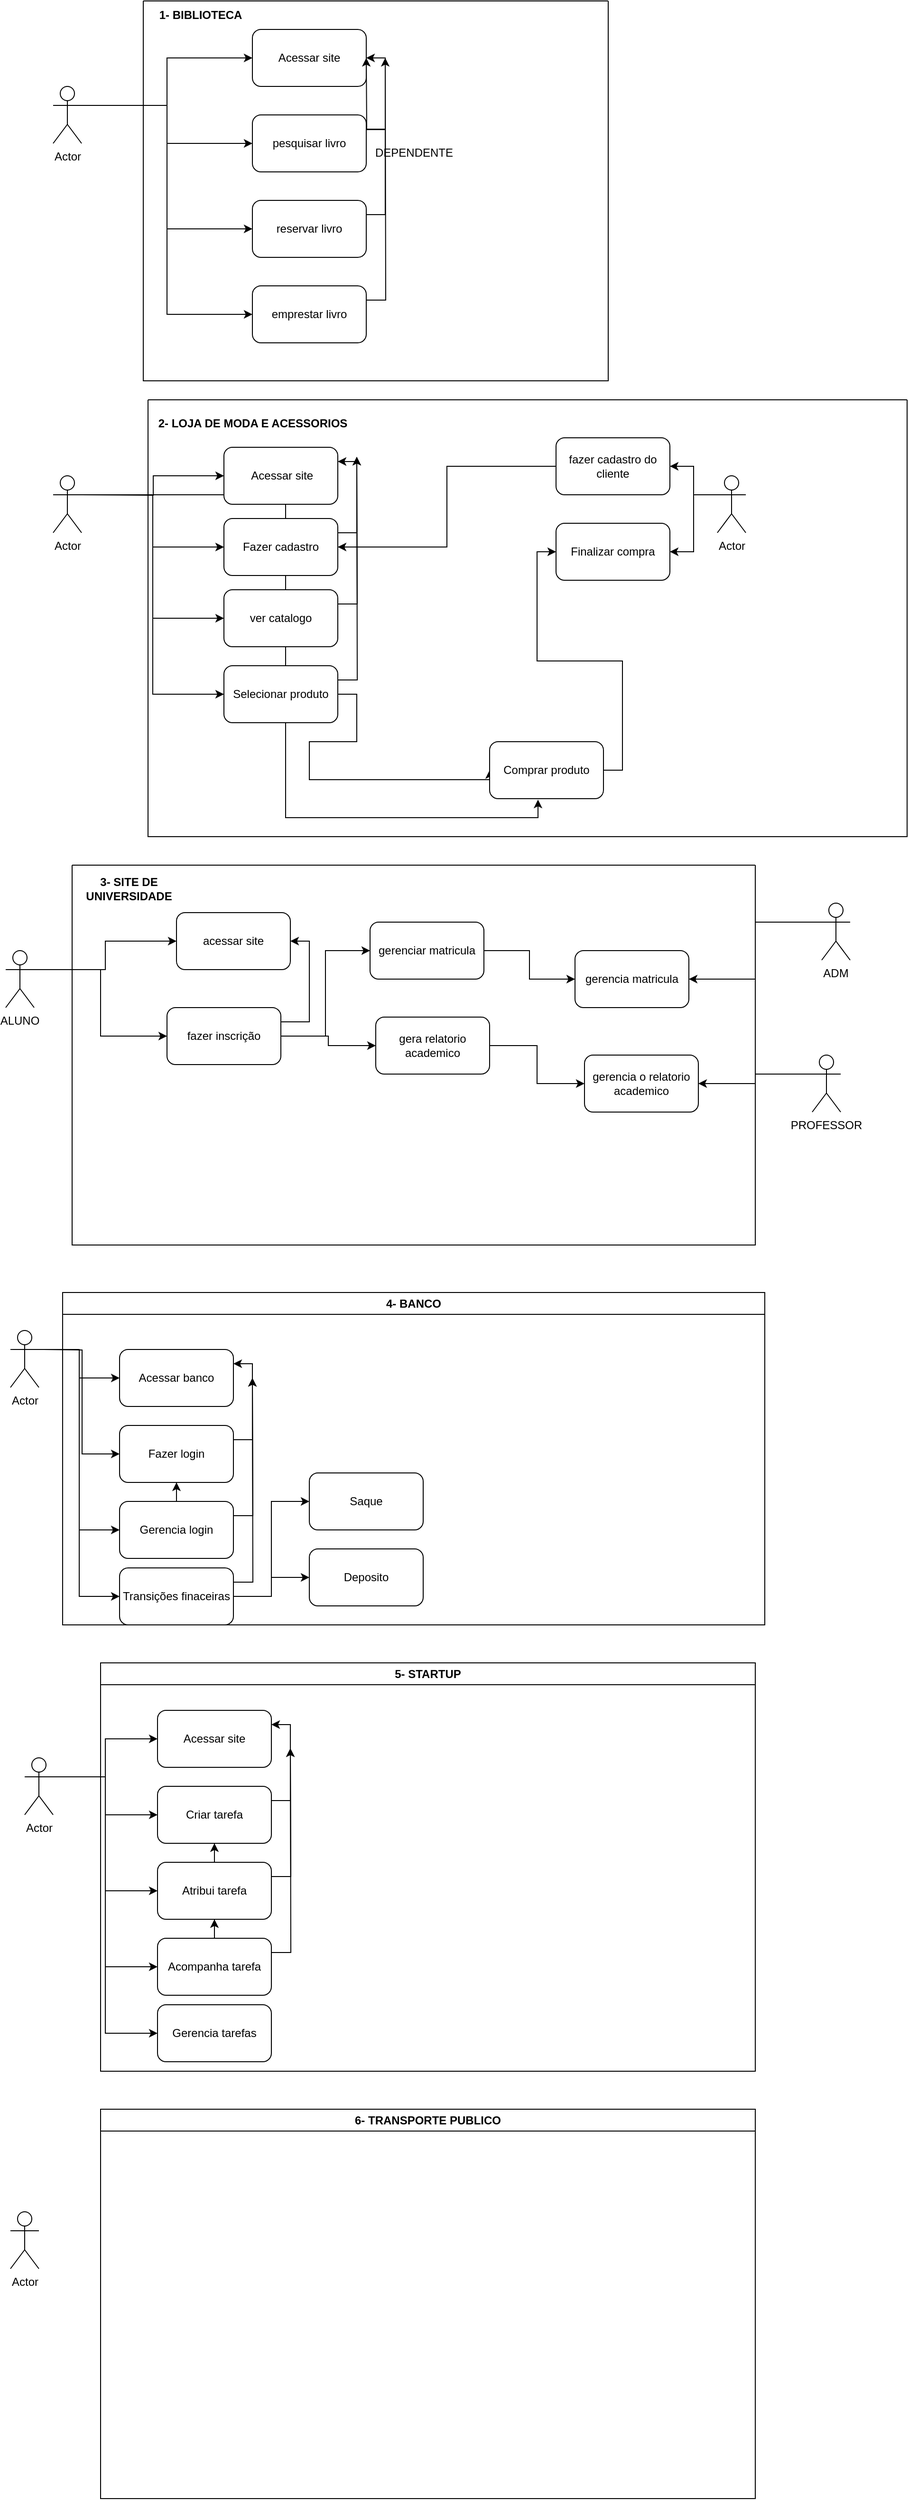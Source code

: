 <mxfile version="21.1.1" type="github">
  <diagram name="Página-1" id="npixS7W9g8RtpNV7yV26">
    <mxGraphModel dx="1114" dy="559" grid="1" gridSize="10" guides="1" tooltips="1" connect="1" arrows="1" fold="1" page="1" pageScale="1" pageWidth="827" pageHeight="1169" math="0" shadow="0">
      <root>
        <mxCell id="0" />
        <mxCell id="1" parent="0" />
        <mxCell id="BPuwlcSMoRz5fUgLtUqg-134" style="edgeStyle=orthogonalEdgeStyle;rounded=0;orthogonalLoop=1;jettySize=auto;html=1;exitX=1;exitY=0.333;exitDx=0;exitDy=0;exitPerimeter=0;entryX=0;entryY=0.5;entryDx=0;entryDy=0;" edge="1" parent="1" source="BPuwlcSMoRz5fUgLtUqg-1" target="BPuwlcSMoRz5fUgLtUqg-2">
          <mxGeometry relative="1" as="geometry" />
        </mxCell>
        <mxCell id="BPuwlcSMoRz5fUgLtUqg-135" style="edgeStyle=orthogonalEdgeStyle;rounded=0;orthogonalLoop=1;jettySize=auto;html=1;exitX=1;exitY=0.333;exitDx=0;exitDy=0;exitPerimeter=0;" edge="1" parent="1" source="BPuwlcSMoRz5fUgLtUqg-1" target="BPuwlcSMoRz5fUgLtUqg-4">
          <mxGeometry relative="1" as="geometry" />
        </mxCell>
        <mxCell id="BPuwlcSMoRz5fUgLtUqg-138" style="edgeStyle=orthogonalEdgeStyle;rounded=0;orthogonalLoop=1;jettySize=auto;html=1;exitX=1;exitY=0.333;exitDx=0;exitDy=0;exitPerimeter=0;entryX=0;entryY=0.5;entryDx=0;entryDy=0;" edge="1" parent="1" source="BPuwlcSMoRz5fUgLtUqg-1" target="BPuwlcSMoRz5fUgLtUqg-5">
          <mxGeometry relative="1" as="geometry" />
        </mxCell>
        <mxCell id="BPuwlcSMoRz5fUgLtUqg-140" style="edgeStyle=orthogonalEdgeStyle;rounded=0;orthogonalLoop=1;jettySize=auto;html=1;exitX=1;exitY=0.333;exitDx=0;exitDy=0;exitPerimeter=0;entryX=0;entryY=0.5;entryDx=0;entryDy=0;" edge="1" parent="1" source="BPuwlcSMoRz5fUgLtUqg-1" target="BPuwlcSMoRz5fUgLtUqg-6">
          <mxGeometry relative="1" as="geometry" />
        </mxCell>
        <mxCell id="BPuwlcSMoRz5fUgLtUqg-1" value="Actor" style="shape=umlActor;verticalLabelPosition=bottom;verticalAlign=top;html=1;outlineConnect=0;" vertex="1" parent="1">
          <mxGeometry x="80" y="100" width="30" height="60" as="geometry" />
        </mxCell>
        <mxCell id="BPuwlcSMoRz5fUgLtUqg-2" value="Acessar site" style="rounded=1;whiteSpace=wrap;html=1;" vertex="1" parent="1">
          <mxGeometry x="290" y="40" width="120" height="60" as="geometry" />
        </mxCell>
        <mxCell id="BPuwlcSMoRz5fUgLtUqg-16" style="edgeStyle=orthogonalEdgeStyle;rounded=0;orthogonalLoop=1;jettySize=auto;html=1;exitX=1;exitY=0.25;exitDx=0;exitDy=0;entryX=1;entryY=0.5;entryDx=0;entryDy=0;" edge="1" parent="1" source="BPuwlcSMoRz5fUgLtUqg-4" target="BPuwlcSMoRz5fUgLtUqg-2">
          <mxGeometry relative="1" as="geometry" />
        </mxCell>
        <mxCell id="BPuwlcSMoRz5fUgLtUqg-4" value="pesquisar livro" style="rounded=1;whiteSpace=wrap;html=1;" vertex="1" parent="1">
          <mxGeometry x="290" y="130" width="120" height="60" as="geometry" />
        </mxCell>
        <mxCell id="BPuwlcSMoRz5fUgLtUqg-17" style="edgeStyle=orthogonalEdgeStyle;rounded=0;orthogonalLoop=1;jettySize=auto;html=1;exitX=1;exitY=0.25;exitDx=0;exitDy=0;" edge="1" parent="1" source="BPuwlcSMoRz5fUgLtUqg-5">
          <mxGeometry relative="1" as="geometry">
            <mxPoint x="410" y="70" as="targetPoint" />
          </mxGeometry>
        </mxCell>
        <mxCell id="BPuwlcSMoRz5fUgLtUqg-5" value="reservar livro" style="rounded=1;whiteSpace=wrap;html=1;" vertex="1" parent="1">
          <mxGeometry x="290" y="220" width="120" height="60" as="geometry" />
        </mxCell>
        <mxCell id="BPuwlcSMoRz5fUgLtUqg-18" style="edgeStyle=orthogonalEdgeStyle;rounded=0;orthogonalLoop=1;jettySize=auto;html=1;exitX=1;exitY=0.25;exitDx=0;exitDy=0;" edge="1" parent="1" source="BPuwlcSMoRz5fUgLtUqg-6">
          <mxGeometry relative="1" as="geometry">
            <mxPoint x="430" y="70" as="targetPoint" />
          </mxGeometry>
        </mxCell>
        <mxCell id="BPuwlcSMoRz5fUgLtUqg-6" value="emprestar livro" style="rounded=1;whiteSpace=wrap;html=1;" vertex="1" parent="1">
          <mxGeometry x="290" y="310" width="120" height="60" as="geometry" />
        </mxCell>
        <mxCell id="BPuwlcSMoRz5fUgLtUqg-19" value="DEPENDENTE" style="text;html=1;align=center;verticalAlign=middle;resizable=0;points=[];autosize=1;strokeColor=none;fillColor=none;" vertex="1" parent="1">
          <mxGeometry x="405" y="155" width="110" height="30" as="geometry" />
        </mxCell>
        <mxCell id="BPuwlcSMoRz5fUgLtUqg-31" style="edgeStyle=orthogonalEdgeStyle;rounded=0;orthogonalLoop=1;jettySize=auto;html=1;" edge="1" parent="1" target="BPuwlcSMoRz5fUgLtUqg-22">
          <mxGeometry relative="1" as="geometry">
            <mxPoint x="110" y="530" as="sourcePoint" />
          </mxGeometry>
        </mxCell>
        <mxCell id="BPuwlcSMoRz5fUgLtUqg-32" style="edgeStyle=orthogonalEdgeStyle;rounded=0;orthogonalLoop=1;jettySize=auto;html=1;exitX=1;exitY=0.333;exitDx=0;exitDy=0;exitPerimeter=0;entryX=0;entryY=0.5;entryDx=0;entryDy=0;" edge="1" parent="1" source="BPuwlcSMoRz5fUgLtUqg-21" target="BPuwlcSMoRz5fUgLtUqg-26">
          <mxGeometry relative="1" as="geometry" />
        </mxCell>
        <mxCell id="BPuwlcSMoRz5fUgLtUqg-142" style="edgeStyle=orthogonalEdgeStyle;rounded=0;orthogonalLoop=1;jettySize=auto;html=1;exitX=1;exitY=0.333;exitDx=0;exitDy=0;exitPerimeter=0;entryX=0;entryY=0.5;entryDx=0;entryDy=0;" edge="1" parent="1" source="BPuwlcSMoRz5fUgLtUqg-21" target="BPuwlcSMoRz5fUgLtUqg-50">
          <mxGeometry relative="1" as="geometry" />
        </mxCell>
        <mxCell id="BPuwlcSMoRz5fUgLtUqg-143" style="edgeStyle=orthogonalEdgeStyle;rounded=0;orthogonalLoop=1;jettySize=auto;html=1;exitX=1;exitY=0.333;exitDx=0;exitDy=0;exitPerimeter=0;entryX=0;entryY=0.5;entryDx=0;entryDy=0;" edge="1" parent="1" source="BPuwlcSMoRz5fUgLtUqg-21" target="BPuwlcSMoRz5fUgLtUqg-24">
          <mxGeometry relative="1" as="geometry" />
        </mxCell>
        <mxCell id="BPuwlcSMoRz5fUgLtUqg-144" style="edgeStyle=orthogonalEdgeStyle;rounded=0;orthogonalLoop=1;jettySize=auto;html=1;exitX=1;exitY=0.333;exitDx=0;exitDy=0;exitPerimeter=0;entryX=0.425;entryY=1.017;entryDx=0;entryDy=0;entryPerimeter=0;" edge="1" parent="1" source="BPuwlcSMoRz5fUgLtUqg-21" target="BPuwlcSMoRz5fUgLtUqg-25">
          <mxGeometry relative="1" as="geometry" />
        </mxCell>
        <mxCell id="BPuwlcSMoRz5fUgLtUqg-21" value="Actor" style="shape=umlActor;verticalLabelPosition=bottom;verticalAlign=top;html=1;outlineConnect=0;" vertex="1" parent="1">
          <mxGeometry x="80" y="510" width="30" height="60" as="geometry" />
        </mxCell>
        <mxCell id="BPuwlcSMoRz5fUgLtUqg-22" value="&lt;span style=&quot;white-space: pre;&quot;&gt;	&lt;/span&gt;Acessar site" style="rounded=1;whiteSpace=wrap;html=1;" vertex="1" parent="1">
          <mxGeometry x="260" y="480" width="120" height="60" as="geometry" />
        </mxCell>
        <mxCell id="BPuwlcSMoRz5fUgLtUqg-35" style="edgeStyle=orthogonalEdgeStyle;rounded=0;orthogonalLoop=1;jettySize=auto;html=1;exitX=1;exitY=0.5;exitDx=0;exitDy=0;entryX=0;entryY=0.5;entryDx=0;entryDy=0;" edge="1" parent="1" source="BPuwlcSMoRz5fUgLtUqg-24" target="BPuwlcSMoRz5fUgLtUqg-25">
          <mxGeometry relative="1" as="geometry">
            <Array as="points">
              <mxPoint x="400" y="740" />
              <mxPoint x="400" y="790" />
              <mxPoint x="350" y="790" />
              <mxPoint x="350" y="830" />
            </Array>
          </mxGeometry>
        </mxCell>
        <mxCell id="BPuwlcSMoRz5fUgLtUqg-53" style="edgeStyle=orthogonalEdgeStyle;rounded=0;orthogonalLoop=1;jettySize=auto;html=1;exitX=1;exitY=0.25;exitDx=0;exitDy=0;" edge="1" parent="1" source="BPuwlcSMoRz5fUgLtUqg-24">
          <mxGeometry relative="1" as="geometry">
            <mxPoint x="400" y="490" as="targetPoint" />
          </mxGeometry>
        </mxCell>
        <mxCell id="BPuwlcSMoRz5fUgLtUqg-24" value="Selecionar produto" style="rounded=1;whiteSpace=wrap;html=1;" vertex="1" parent="1">
          <mxGeometry x="260" y="710" width="120" height="60" as="geometry" />
        </mxCell>
        <mxCell id="BPuwlcSMoRz5fUgLtUqg-36" style="edgeStyle=orthogonalEdgeStyle;rounded=0;orthogonalLoop=1;jettySize=auto;html=1;exitX=1;exitY=0.5;exitDx=0;exitDy=0;entryX=0;entryY=0.5;entryDx=0;entryDy=0;" edge="1" parent="1" source="BPuwlcSMoRz5fUgLtUqg-25" target="BPuwlcSMoRz5fUgLtUqg-29">
          <mxGeometry relative="1" as="geometry" />
        </mxCell>
        <mxCell id="BPuwlcSMoRz5fUgLtUqg-25" value="Comprar produto" style="rounded=1;whiteSpace=wrap;html=1;" vertex="1" parent="1">
          <mxGeometry x="540" y="790" width="120" height="60" as="geometry" />
        </mxCell>
        <mxCell id="BPuwlcSMoRz5fUgLtUqg-51" style="edgeStyle=orthogonalEdgeStyle;rounded=0;orthogonalLoop=1;jettySize=auto;html=1;exitX=1;exitY=0.25;exitDx=0;exitDy=0;entryX=1;entryY=0.25;entryDx=0;entryDy=0;" edge="1" parent="1" source="BPuwlcSMoRz5fUgLtUqg-26" target="BPuwlcSMoRz5fUgLtUqg-22">
          <mxGeometry relative="1" as="geometry" />
        </mxCell>
        <mxCell id="BPuwlcSMoRz5fUgLtUqg-26" value="Fazer cadastro" style="rounded=1;whiteSpace=wrap;html=1;" vertex="1" parent="1">
          <mxGeometry x="260" y="555" width="120" height="60" as="geometry" />
        </mxCell>
        <mxCell id="BPuwlcSMoRz5fUgLtUqg-40" style="edgeStyle=orthogonalEdgeStyle;rounded=0;orthogonalLoop=1;jettySize=auto;html=1;exitX=0;exitY=0.333;exitDx=0;exitDy=0;exitPerimeter=0;entryX=1;entryY=0.5;entryDx=0;entryDy=0;" edge="1" parent="1" source="BPuwlcSMoRz5fUgLtUqg-28" target="BPuwlcSMoRz5fUgLtUqg-30">
          <mxGeometry relative="1" as="geometry" />
        </mxCell>
        <mxCell id="BPuwlcSMoRz5fUgLtUqg-41" style="edgeStyle=orthogonalEdgeStyle;rounded=0;orthogonalLoop=1;jettySize=auto;html=1;exitX=0;exitY=0.333;exitDx=0;exitDy=0;exitPerimeter=0;entryX=1;entryY=0.5;entryDx=0;entryDy=0;" edge="1" parent="1" source="BPuwlcSMoRz5fUgLtUqg-28" target="BPuwlcSMoRz5fUgLtUqg-29">
          <mxGeometry relative="1" as="geometry" />
        </mxCell>
        <mxCell id="BPuwlcSMoRz5fUgLtUqg-28" value="Actor" style="shape=umlActor;verticalLabelPosition=bottom;verticalAlign=top;html=1;outlineConnect=0;" vertex="1" parent="1">
          <mxGeometry x="780" y="510" width="30" height="60" as="geometry" />
        </mxCell>
        <mxCell id="BPuwlcSMoRz5fUgLtUqg-29" value="Finalizar compra" style="rounded=1;whiteSpace=wrap;html=1;" vertex="1" parent="1">
          <mxGeometry x="610" y="560" width="120" height="60" as="geometry" />
        </mxCell>
        <mxCell id="BPuwlcSMoRz5fUgLtUqg-59" style="edgeStyle=orthogonalEdgeStyle;rounded=0;orthogonalLoop=1;jettySize=auto;html=1;exitX=0;exitY=0.5;exitDx=0;exitDy=0;entryX=1;entryY=0.5;entryDx=0;entryDy=0;" edge="1" parent="1" source="BPuwlcSMoRz5fUgLtUqg-30" target="BPuwlcSMoRz5fUgLtUqg-26">
          <mxGeometry relative="1" as="geometry" />
        </mxCell>
        <mxCell id="BPuwlcSMoRz5fUgLtUqg-30" value="fazer cadastro do cliente" style="rounded=1;whiteSpace=wrap;html=1;" vertex="1" parent="1">
          <mxGeometry x="610" y="470" width="120" height="60" as="geometry" />
        </mxCell>
        <mxCell id="BPuwlcSMoRz5fUgLtUqg-46" style="edgeStyle=orthogonalEdgeStyle;rounded=0;orthogonalLoop=1;jettySize=auto;html=1;exitX=0.5;exitY=1;exitDx=0;exitDy=0;" edge="1" parent="1">
          <mxGeometry relative="1" as="geometry">
            <mxPoint x="440" y="810" as="sourcePoint" />
            <mxPoint x="440" y="810" as="targetPoint" />
          </mxGeometry>
        </mxCell>
        <mxCell id="BPuwlcSMoRz5fUgLtUqg-52" style="edgeStyle=orthogonalEdgeStyle;rounded=0;orthogonalLoop=1;jettySize=auto;html=1;exitX=1;exitY=0.25;exitDx=0;exitDy=0;" edge="1" parent="1" source="BPuwlcSMoRz5fUgLtUqg-50">
          <mxGeometry relative="1" as="geometry">
            <mxPoint x="400" y="490" as="targetPoint" />
          </mxGeometry>
        </mxCell>
        <mxCell id="BPuwlcSMoRz5fUgLtUqg-50" value="ver catalogo" style="rounded=1;whiteSpace=wrap;html=1;" vertex="1" parent="1">
          <mxGeometry x="260" y="630" width="120" height="60" as="geometry" />
        </mxCell>
        <mxCell id="BPuwlcSMoRz5fUgLtUqg-131" style="edgeStyle=orthogonalEdgeStyle;rounded=0;orthogonalLoop=1;jettySize=auto;html=1;exitX=1;exitY=0.333;exitDx=0;exitDy=0;exitPerimeter=0;entryX=0;entryY=0.5;entryDx=0;entryDy=0;" edge="1" parent="1" source="BPuwlcSMoRz5fUgLtUqg-60" target="BPuwlcSMoRz5fUgLtUqg-61">
          <mxGeometry relative="1" as="geometry" />
        </mxCell>
        <mxCell id="BPuwlcSMoRz5fUgLtUqg-132" style="edgeStyle=orthogonalEdgeStyle;rounded=0;orthogonalLoop=1;jettySize=auto;html=1;exitX=1;exitY=0.333;exitDx=0;exitDy=0;exitPerimeter=0;entryX=0;entryY=0.5;entryDx=0;entryDy=0;" edge="1" parent="1" source="BPuwlcSMoRz5fUgLtUqg-60" target="BPuwlcSMoRz5fUgLtUqg-62">
          <mxGeometry relative="1" as="geometry" />
        </mxCell>
        <mxCell id="BPuwlcSMoRz5fUgLtUqg-60" value="ALUNO&#xa;" style="shape=umlActor;verticalLabelPosition=bottom;verticalAlign=top;outlineConnect=0;" vertex="1" parent="1">
          <mxGeometry x="30" y="1010" width="30" height="60" as="geometry" />
        </mxCell>
        <mxCell id="BPuwlcSMoRz5fUgLtUqg-80" style="edgeStyle=orthogonalEdgeStyle;rounded=0;orthogonalLoop=1;jettySize=auto;html=1;exitX=0;exitY=0.333;exitDx=0;exitDy=0;exitPerimeter=0;entryX=1;entryY=0.5;entryDx=0;entryDy=0;" edge="1" parent="1" source="BPuwlcSMoRz5fUgLtUqg-65" target="BPuwlcSMoRz5fUgLtUqg-67">
          <mxGeometry relative="1" as="geometry" />
        </mxCell>
        <object label="ADM" id="BPuwlcSMoRz5fUgLtUqg-65">
          <mxCell style="shape=umlActor;verticalLabelPosition=bottom;verticalAlign=top;outlineConnect=0;fontStyle=0;" vertex="1" parent="1">
            <mxGeometry x="890" y="960" width="30" height="60" as="geometry" />
          </mxCell>
        </object>
        <mxCell id="BPuwlcSMoRz5fUgLtUqg-81" style="edgeStyle=orthogonalEdgeStyle;rounded=0;orthogonalLoop=1;jettySize=auto;html=1;exitX=0;exitY=0.333;exitDx=0;exitDy=0;exitPerimeter=0;entryX=1;entryY=0.5;entryDx=0;entryDy=0;" edge="1" parent="1" source="BPuwlcSMoRz5fUgLtUqg-66" target="BPuwlcSMoRz5fUgLtUqg-68">
          <mxGeometry relative="1" as="geometry" />
        </mxCell>
        <mxCell id="BPuwlcSMoRz5fUgLtUqg-66" value="PROFESSOR" style="shape=umlActor;verticalLabelPosition=bottom;verticalAlign=top;outlineConnect=0;" vertex="1" parent="1">
          <mxGeometry x="880" y="1120" width="30" height="60" as="geometry" />
        </mxCell>
        <mxCell id="BPuwlcSMoRz5fUgLtUqg-91" style="edgeStyle=orthogonalEdgeStyle;rounded=0;orthogonalLoop=1;jettySize=auto;html=1;exitX=1;exitY=0.333;exitDx=0;exitDy=0;exitPerimeter=0;" edge="1" parent="1" source="BPuwlcSMoRz5fUgLtUqg-84" target="BPuwlcSMoRz5fUgLtUqg-85">
          <mxGeometry relative="1" as="geometry" />
        </mxCell>
        <mxCell id="BPuwlcSMoRz5fUgLtUqg-92" style="edgeStyle=orthogonalEdgeStyle;rounded=0;orthogonalLoop=1;jettySize=auto;html=1;entryX=0;entryY=0.5;entryDx=0;entryDy=0;" edge="1" parent="1" target="BPuwlcSMoRz5fUgLtUqg-86">
          <mxGeometry relative="1" as="geometry">
            <mxPoint x="70" y="1430" as="sourcePoint" />
          </mxGeometry>
        </mxCell>
        <mxCell id="BPuwlcSMoRz5fUgLtUqg-121" style="edgeStyle=orthogonalEdgeStyle;rounded=0;orthogonalLoop=1;jettySize=auto;html=1;exitX=1;exitY=0.333;exitDx=0;exitDy=0;exitPerimeter=0;entryX=0;entryY=0.5;entryDx=0;entryDy=0;" edge="1" parent="1" source="BPuwlcSMoRz5fUgLtUqg-84" target="BPuwlcSMoRz5fUgLtUqg-100">
          <mxGeometry relative="1" as="geometry" />
        </mxCell>
        <mxCell id="BPuwlcSMoRz5fUgLtUqg-128" style="edgeStyle=orthogonalEdgeStyle;rounded=0;orthogonalLoop=1;jettySize=auto;html=1;exitX=1;exitY=0.333;exitDx=0;exitDy=0;exitPerimeter=0;entryX=0;entryY=0.5;entryDx=0;entryDy=0;" edge="1" parent="1" source="BPuwlcSMoRz5fUgLtUqg-84" target="BPuwlcSMoRz5fUgLtUqg-116">
          <mxGeometry relative="1" as="geometry" />
        </mxCell>
        <mxCell id="BPuwlcSMoRz5fUgLtUqg-84" value="Actor" style="shape=umlActor;verticalLabelPosition=bottom;verticalAlign=top;html=1;outlineConnect=0;" vertex="1" parent="1">
          <mxGeometry x="35" y="1410" width="30" height="60" as="geometry" />
        </mxCell>
        <mxCell id="BPuwlcSMoRz5fUgLtUqg-117" style="edgeStyle=orthogonalEdgeStyle;rounded=0;orthogonalLoop=1;jettySize=auto;html=1;exitX=1;exitY=0.25;exitDx=0;exitDy=0;" edge="1" parent="1" source="BPuwlcSMoRz5fUgLtUqg-100">
          <mxGeometry relative="1" as="geometry">
            <mxPoint x="290" y="1460" as="targetPoint" />
          </mxGeometry>
        </mxCell>
        <mxCell id="BPuwlcSMoRz5fUgLtUqg-82" value="" style="swimlane;startSize=0;" vertex="1" parent="1">
          <mxGeometry x="100" y="920" width="720" height="400" as="geometry" />
        </mxCell>
        <mxCell id="BPuwlcSMoRz5fUgLtUqg-83" value="3- SITE DE UNIVERSIDADE" style="text;html=1;strokeColor=none;fillColor=none;align=center;verticalAlign=middle;whiteSpace=wrap;rounded=0;fontStyle=1" vertex="1" parent="BPuwlcSMoRz5fUgLtUqg-82">
          <mxGeometry x="30" y="10" width="60" height="30" as="geometry" />
        </mxCell>
        <mxCell id="BPuwlcSMoRz5fUgLtUqg-62" value="fazer inscrição" style="rounded=1;whiteSpace=wrap;html=1;" vertex="1" parent="BPuwlcSMoRz5fUgLtUqg-82">
          <mxGeometry x="100" y="150" width="120" height="60" as="geometry" />
        </mxCell>
        <mxCell id="BPuwlcSMoRz5fUgLtUqg-61" value="acessar site" style="rounded=1;whiteSpace=wrap;html=1;" vertex="1" parent="BPuwlcSMoRz5fUgLtUqg-82">
          <mxGeometry x="110" y="50" width="120" height="60" as="geometry" />
        </mxCell>
        <mxCell id="BPuwlcSMoRz5fUgLtUqg-90" style="edgeStyle=orthogonalEdgeStyle;rounded=0;orthogonalLoop=1;jettySize=auto;html=1;exitX=1;exitY=0.25;exitDx=0;exitDy=0;entryX=1;entryY=0.5;entryDx=0;entryDy=0;" edge="1" parent="BPuwlcSMoRz5fUgLtUqg-82" source="BPuwlcSMoRz5fUgLtUqg-62" target="BPuwlcSMoRz5fUgLtUqg-61">
          <mxGeometry relative="1" as="geometry" />
        </mxCell>
        <mxCell id="BPuwlcSMoRz5fUgLtUqg-64" value="gera relatorio academico" style="rounded=1;whiteSpace=wrap;html=1;" vertex="1" parent="BPuwlcSMoRz5fUgLtUqg-82">
          <mxGeometry x="320" y="160" width="120" height="60" as="geometry" />
        </mxCell>
        <mxCell id="BPuwlcSMoRz5fUgLtUqg-77" style="edgeStyle=orthogonalEdgeStyle;rounded=0;orthogonalLoop=1;jettySize=auto;html=1;exitX=1;exitY=0.5;exitDx=0;exitDy=0;entryX=0;entryY=0.5;entryDx=0;entryDy=0;" edge="1" parent="BPuwlcSMoRz5fUgLtUqg-82" source="BPuwlcSMoRz5fUgLtUqg-62" target="BPuwlcSMoRz5fUgLtUqg-64">
          <mxGeometry relative="1" as="geometry" />
        </mxCell>
        <mxCell id="BPuwlcSMoRz5fUgLtUqg-72" value="gerenciar matricula" style="rounded=1;whiteSpace=wrap;html=1;" vertex="1" parent="BPuwlcSMoRz5fUgLtUqg-82">
          <mxGeometry x="314" y="60" width="120" height="60" as="geometry" />
        </mxCell>
        <mxCell id="BPuwlcSMoRz5fUgLtUqg-76" style="edgeStyle=orthogonalEdgeStyle;rounded=0;orthogonalLoop=1;jettySize=auto;html=1;exitX=1;exitY=0.5;exitDx=0;exitDy=0;entryX=0;entryY=0.5;entryDx=0;entryDy=0;exitPerimeter=0;" edge="1" parent="BPuwlcSMoRz5fUgLtUqg-82" source="BPuwlcSMoRz5fUgLtUqg-62" target="BPuwlcSMoRz5fUgLtUqg-72">
          <mxGeometry relative="1" as="geometry" />
        </mxCell>
        <mxCell id="BPuwlcSMoRz5fUgLtUqg-67" value="gerencia matricula" style="rounded=1;whiteSpace=wrap;html=1;" vertex="1" parent="BPuwlcSMoRz5fUgLtUqg-82">
          <mxGeometry x="530" y="90" width="120" height="60" as="geometry" />
        </mxCell>
        <mxCell id="BPuwlcSMoRz5fUgLtUqg-78" style="edgeStyle=orthogonalEdgeStyle;rounded=0;orthogonalLoop=1;jettySize=auto;html=1;exitX=1;exitY=0.5;exitDx=0;exitDy=0;entryX=0;entryY=0.5;entryDx=0;entryDy=0;" edge="1" parent="BPuwlcSMoRz5fUgLtUqg-82" source="BPuwlcSMoRz5fUgLtUqg-72" target="BPuwlcSMoRz5fUgLtUqg-67">
          <mxGeometry relative="1" as="geometry" />
        </mxCell>
        <mxCell id="BPuwlcSMoRz5fUgLtUqg-68" value="gerencia o relatorio academico" style="rounded=1;whiteSpace=wrap;html=1;" vertex="1" parent="BPuwlcSMoRz5fUgLtUqg-82">
          <mxGeometry x="540" y="200" width="120" height="60" as="geometry" />
        </mxCell>
        <mxCell id="BPuwlcSMoRz5fUgLtUqg-79" style="edgeStyle=orthogonalEdgeStyle;rounded=0;orthogonalLoop=1;jettySize=auto;html=1;exitX=1;exitY=0.5;exitDx=0;exitDy=0;entryX=0;entryY=0.5;entryDx=0;entryDy=0;" edge="1" parent="BPuwlcSMoRz5fUgLtUqg-82" source="BPuwlcSMoRz5fUgLtUqg-64" target="BPuwlcSMoRz5fUgLtUqg-68">
          <mxGeometry relative="1" as="geometry" />
        </mxCell>
        <mxCell id="BPuwlcSMoRz5fUgLtUqg-119" style="edgeStyle=orthogonalEdgeStyle;rounded=0;orthogonalLoop=1;jettySize=auto;html=1;exitX=1;exitY=0.25;exitDx=0;exitDy=0;" edge="1" parent="1" source="BPuwlcSMoRz5fUgLtUqg-116">
          <mxGeometry relative="1" as="geometry">
            <mxPoint x="290" y="1460" as="targetPoint" />
          </mxGeometry>
        </mxCell>
        <mxCell id="BPuwlcSMoRz5fUgLtUqg-124" style="edgeStyle=orthogonalEdgeStyle;rounded=0;orthogonalLoop=1;jettySize=auto;html=1;exitX=1;exitY=0.5;exitDx=0;exitDy=0;entryX=0;entryY=0.5;entryDx=0;entryDy=0;" edge="1" parent="1" source="BPuwlcSMoRz5fUgLtUqg-116" target="BPuwlcSMoRz5fUgLtUqg-122">
          <mxGeometry relative="1" as="geometry" />
        </mxCell>
        <mxCell id="BPuwlcSMoRz5fUgLtUqg-125" style="edgeStyle=orthogonalEdgeStyle;rounded=0;orthogonalLoop=1;jettySize=auto;html=1;exitX=1;exitY=0.5;exitDx=0;exitDy=0;" edge="1" parent="1" source="BPuwlcSMoRz5fUgLtUqg-116" target="BPuwlcSMoRz5fUgLtUqg-123">
          <mxGeometry relative="1" as="geometry" />
        </mxCell>
        <mxCell id="BPuwlcSMoRz5fUgLtUqg-122" value="Saque" style="rounded=1;whiteSpace=wrap;html=1;" vertex="1" parent="1">
          <mxGeometry x="350" y="1560" width="120" height="60" as="geometry" />
        </mxCell>
        <mxCell id="BPuwlcSMoRz5fUgLtUqg-123" value="Deposito" style="rounded=1;whiteSpace=wrap;html=1;" vertex="1" parent="1">
          <mxGeometry x="350" y="1640" width="120" height="60" as="geometry" />
        </mxCell>
        <mxCell id="BPuwlcSMoRz5fUgLtUqg-126" value="4- BANCO" style="swimlane;whiteSpace=wrap;html=1;" vertex="1" parent="1">
          <mxGeometry x="90" y="1370" width="740" height="350" as="geometry" />
        </mxCell>
        <mxCell id="BPuwlcSMoRz5fUgLtUqg-116" value="Transições finaceiras" style="rounded=1;whiteSpace=wrap;html=1;" vertex="1" parent="BPuwlcSMoRz5fUgLtUqg-126">
          <mxGeometry x="60" y="290" width="120" height="60" as="geometry" />
        </mxCell>
        <mxCell id="BPuwlcSMoRz5fUgLtUqg-100" value="Gerencia login" style="rounded=1;whiteSpace=wrap;html=1;" vertex="1" parent="BPuwlcSMoRz5fUgLtUqg-126">
          <mxGeometry x="60" y="220" width="120" height="60" as="geometry" />
        </mxCell>
        <mxCell id="BPuwlcSMoRz5fUgLtUqg-86" value="Fazer login" style="rounded=1;whiteSpace=wrap;html=1;" vertex="1" parent="BPuwlcSMoRz5fUgLtUqg-126">
          <mxGeometry x="60" y="140" width="120" height="60" as="geometry" />
        </mxCell>
        <mxCell id="BPuwlcSMoRz5fUgLtUqg-118" style="edgeStyle=orthogonalEdgeStyle;rounded=0;orthogonalLoop=1;jettySize=auto;html=1;exitX=0.5;exitY=0;exitDx=0;exitDy=0;" edge="1" parent="BPuwlcSMoRz5fUgLtUqg-126" source="BPuwlcSMoRz5fUgLtUqg-100" target="BPuwlcSMoRz5fUgLtUqg-86">
          <mxGeometry relative="1" as="geometry" />
        </mxCell>
        <mxCell id="BPuwlcSMoRz5fUgLtUqg-85" value="Acessar banco" style="rounded=1;whiteSpace=wrap;html=1;" vertex="1" parent="BPuwlcSMoRz5fUgLtUqg-126">
          <mxGeometry x="60" y="60" width="120" height="60" as="geometry" />
        </mxCell>
        <mxCell id="BPuwlcSMoRz5fUgLtUqg-96" style="edgeStyle=orthogonalEdgeStyle;rounded=0;orthogonalLoop=1;jettySize=auto;html=1;exitX=1;exitY=0.25;exitDx=0;exitDy=0;entryX=1;entryY=0.25;entryDx=0;entryDy=0;" edge="1" parent="BPuwlcSMoRz5fUgLtUqg-126" source="BPuwlcSMoRz5fUgLtUqg-86" target="BPuwlcSMoRz5fUgLtUqg-85">
          <mxGeometry relative="1" as="geometry" />
        </mxCell>
        <mxCell id="BPuwlcSMoRz5fUgLtUqg-20" value="" style="swimlane;startSize=0;" vertex="1" parent="1">
          <mxGeometry x="175" y="10" width="490" height="400" as="geometry" />
        </mxCell>
        <mxCell id="BPuwlcSMoRz5fUgLtUqg-14" value="1- BIBLIOTECA" style="text;html=1;align=center;verticalAlign=middle;resizable=0;points=[];autosize=1;strokeColor=none;fillColor=none;fontStyle=1" vertex="1" parent="BPuwlcSMoRz5fUgLtUqg-20">
          <mxGeometry x="5" width="110" height="30" as="geometry" />
        </mxCell>
        <mxCell id="BPuwlcSMoRz5fUgLtUqg-56" value="" style="swimlane;startSize=0;" vertex="1" parent="1">
          <mxGeometry x="180" y="430" width="800" height="460" as="geometry" />
        </mxCell>
        <mxCell id="BPuwlcSMoRz5fUgLtUqg-57" value="2- LOJA DE MODA E ACESSORIOS" style="text;html=1;align=center;verticalAlign=middle;resizable=0;points=[];autosize=1;strokeColor=none;fillColor=none;fontStyle=1" vertex="1" parent="BPuwlcSMoRz5fUgLtUqg-56">
          <mxGeometry y="10" width="220" height="30" as="geometry" />
        </mxCell>
        <mxCell id="BPuwlcSMoRz5fUgLtUqg-153" style="edgeStyle=orthogonalEdgeStyle;rounded=0;orthogonalLoop=1;jettySize=auto;html=1;exitX=1;exitY=0.333;exitDx=0;exitDy=0;exitPerimeter=0;entryX=0;entryY=0.5;entryDx=0;entryDy=0;" edge="1" parent="1" source="BPuwlcSMoRz5fUgLtUqg-146" target="BPuwlcSMoRz5fUgLtUqg-148">
          <mxGeometry relative="1" as="geometry" />
        </mxCell>
        <mxCell id="BPuwlcSMoRz5fUgLtUqg-154" style="edgeStyle=orthogonalEdgeStyle;rounded=0;orthogonalLoop=1;jettySize=auto;html=1;exitX=1;exitY=0.333;exitDx=0;exitDy=0;exitPerimeter=0;entryX=0;entryY=0.5;entryDx=0;entryDy=0;" edge="1" parent="1" source="BPuwlcSMoRz5fUgLtUqg-146" target="BPuwlcSMoRz5fUgLtUqg-151">
          <mxGeometry relative="1" as="geometry" />
        </mxCell>
        <mxCell id="BPuwlcSMoRz5fUgLtUqg-155" style="edgeStyle=orthogonalEdgeStyle;rounded=0;orthogonalLoop=1;jettySize=auto;html=1;exitX=1;exitY=0.333;exitDx=0;exitDy=0;exitPerimeter=0;entryX=0;entryY=0.5;entryDx=0;entryDy=0;" edge="1" parent="1" source="BPuwlcSMoRz5fUgLtUqg-146" target="BPuwlcSMoRz5fUgLtUqg-149">
          <mxGeometry relative="1" as="geometry" />
        </mxCell>
        <mxCell id="BPuwlcSMoRz5fUgLtUqg-156" style="edgeStyle=orthogonalEdgeStyle;rounded=0;orthogonalLoop=1;jettySize=auto;html=1;exitX=1;exitY=0.333;exitDx=0;exitDy=0;exitPerimeter=0;entryX=0;entryY=0.5;entryDx=0;entryDy=0;" edge="1" parent="1" source="BPuwlcSMoRz5fUgLtUqg-146" target="BPuwlcSMoRz5fUgLtUqg-152">
          <mxGeometry relative="1" as="geometry" />
        </mxCell>
        <mxCell id="BPuwlcSMoRz5fUgLtUqg-163" style="edgeStyle=orthogonalEdgeStyle;rounded=0;orthogonalLoop=1;jettySize=auto;html=1;exitX=1;exitY=0.333;exitDx=0;exitDy=0;exitPerimeter=0;entryX=0;entryY=0.5;entryDx=0;entryDy=0;" edge="1" parent="1" source="BPuwlcSMoRz5fUgLtUqg-146" target="BPuwlcSMoRz5fUgLtUqg-162">
          <mxGeometry relative="1" as="geometry" />
        </mxCell>
        <mxCell id="BPuwlcSMoRz5fUgLtUqg-146" value="Actor" style="shape=umlActor;verticalLabelPosition=bottom;verticalAlign=top;html=1;outlineConnect=0;" vertex="1" parent="1">
          <mxGeometry x="50" y="1860" width="30" height="60" as="geometry" />
        </mxCell>
        <mxCell id="BPuwlcSMoRz5fUgLtUqg-147" value="5- STARTUP" style="swimlane;whiteSpace=wrap;html=1;" vertex="1" parent="1">
          <mxGeometry x="130" y="1760" width="690" height="430" as="geometry" />
        </mxCell>
        <mxCell id="BPuwlcSMoRz5fUgLtUqg-148" value="Acessar site" style="rounded=1;whiteSpace=wrap;html=1;" vertex="1" parent="BPuwlcSMoRz5fUgLtUqg-147">
          <mxGeometry x="60" y="50" width="120" height="60" as="geometry" />
        </mxCell>
        <mxCell id="BPuwlcSMoRz5fUgLtUqg-158" style="edgeStyle=orthogonalEdgeStyle;rounded=0;orthogonalLoop=1;jettySize=auto;html=1;exitX=0.5;exitY=0;exitDx=0;exitDy=0;" edge="1" parent="BPuwlcSMoRz5fUgLtUqg-147" source="BPuwlcSMoRz5fUgLtUqg-149" target="BPuwlcSMoRz5fUgLtUqg-151">
          <mxGeometry relative="1" as="geometry" />
        </mxCell>
        <mxCell id="BPuwlcSMoRz5fUgLtUqg-161" style="edgeStyle=orthogonalEdgeStyle;rounded=0;orthogonalLoop=1;jettySize=auto;html=1;exitX=1;exitY=0.25;exitDx=0;exitDy=0;" edge="1" parent="BPuwlcSMoRz5fUgLtUqg-147" source="BPuwlcSMoRz5fUgLtUqg-149">
          <mxGeometry relative="1" as="geometry">
            <mxPoint x="200" y="90" as="targetPoint" />
          </mxGeometry>
        </mxCell>
        <mxCell id="BPuwlcSMoRz5fUgLtUqg-149" value="Atribui tarefa" style="rounded=1;whiteSpace=wrap;html=1;" vertex="1" parent="BPuwlcSMoRz5fUgLtUqg-147">
          <mxGeometry x="60" y="210" width="120" height="60" as="geometry" />
        </mxCell>
        <mxCell id="BPuwlcSMoRz5fUgLtUqg-157" style="edgeStyle=orthogonalEdgeStyle;rounded=0;orthogonalLoop=1;jettySize=auto;html=1;exitX=1;exitY=0.25;exitDx=0;exitDy=0;entryX=1;entryY=0.25;entryDx=0;entryDy=0;" edge="1" parent="BPuwlcSMoRz5fUgLtUqg-147" source="BPuwlcSMoRz5fUgLtUqg-151" target="BPuwlcSMoRz5fUgLtUqg-148">
          <mxGeometry relative="1" as="geometry" />
        </mxCell>
        <mxCell id="BPuwlcSMoRz5fUgLtUqg-151" value="Criar tarefa" style="rounded=1;whiteSpace=wrap;html=1;" vertex="1" parent="BPuwlcSMoRz5fUgLtUqg-147">
          <mxGeometry x="60" y="130" width="120" height="60" as="geometry" />
        </mxCell>
        <mxCell id="BPuwlcSMoRz5fUgLtUqg-159" style="edgeStyle=orthogonalEdgeStyle;rounded=0;orthogonalLoop=1;jettySize=auto;html=1;exitX=0.5;exitY=0;exitDx=0;exitDy=0;" edge="1" parent="BPuwlcSMoRz5fUgLtUqg-147" source="BPuwlcSMoRz5fUgLtUqg-152" target="BPuwlcSMoRz5fUgLtUqg-149">
          <mxGeometry relative="1" as="geometry" />
        </mxCell>
        <mxCell id="BPuwlcSMoRz5fUgLtUqg-160" style="edgeStyle=orthogonalEdgeStyle;rounded=0;orthogonalLoop=1;jettySize=auto;html=1;exitX=1;exitY=0.25;exitDx=0;exitDy=0;" edge="1" parent="BPuwlcSMoRz5fUgLtUqg-147" source="BPuwlcSMoRz5fUgLtUqg-152">
          <mxGeometry relative="1" as="geometry">
            <mxPoint x="200" y="90" as="targetPoint" />
          </mxGeometry>
        </mxCell>
        <mxCell id="BPuwlcSMoRz5fUgLtUqg-152" value="Acompanha tarefa" style="rounded=1;whiteSpace=wrap;html=1;" vertex="1" parent="BPuwlcSMoRz5fUgLtUqg-147">
          <mxGeometry x="60" y="290" width="120" height="60" as="geometry" />
        </mxCell>
        <mxCell id="BPuwlcSMoRz5fUgLtUqg-162" value="Gerencia tarefas" style="rounded=1;whiteSpace=wrap;html=1;" vertex="1" parent="BPuwlcSMoRz5fUgLtUqg-147">
          <mxGeometry x="60" y="360" width="120" height="60" as="geometry" />
        </mxCell>
        <mxCell id="BPuwlcSMoRz5fUgLtUqg-169" value="6- TRANSPORTE PUBLICO" style="swimlane;whiteSpace=wrap;html=1;" vertex="1" parent="1">
          <mxGeometry x="130" y="2230" width="690" height="410" as="geometry" />
        </mxCell>
        <mxCell id="BPuwlcSMoRz5fUgLtUqg-170" value="Actor" style="shape=umlActor;verticalLabelPosition=bottom;verticalAlign=top;html=1;outlineConnect=0;" vertex="1" parent="1">
          <mxGeometry x="35" y="2338" width="30" height="60" as="geometry" />
        </mxCell>
      </root>
    </mxGraphModel>
  </diagram>
</mxfile>
